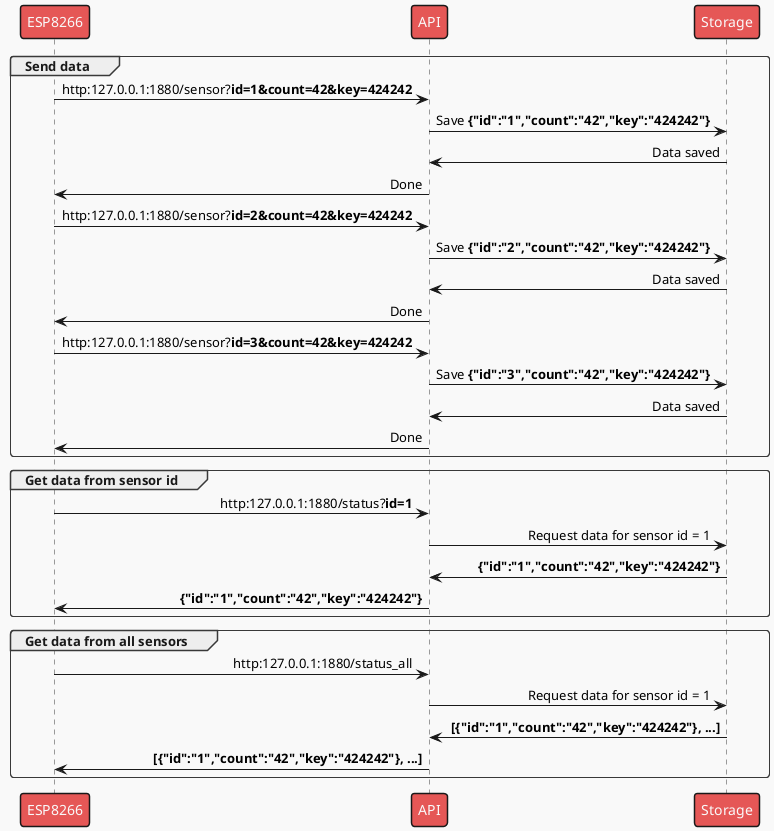 @startuml
!theme mars

group Send data
skinparam sequenceMessageAlign right
ESP8266 -> API : http:127.0.0.1:1880/sensor?**id=1&count=42&key=424242**
API -> Storage : Save **{"id":"1","count":"42","key":"424242"}**
Storage -> API : Data saved
API -> ESP8266 : Done

skinparam sequenceMessageAlign right
ESP8266 -> API : http:127.0.0.1:1880/sensor?**id=2&count=42&key=424242**
API -> Storage : Save **{"id":"2","count":"42","key":"424242"}**
Storage -> API : Data saved
API -> ESP8266 : Done

skinparam sequenceMessageAlign right
ESP8266 -> API : http:127.0.0.1:1880/sensor?**id=3&count=42&key=424242**
API -> Storage : Save **{"id":"3","count":"42","key":"424242"}**
Storage -> API : Data saved
API -> ESP8266 : Done

end

group Get data from sensor id

skinparam sequenceMessageAlign right
ESP8266 -> API : http:127.0.0.1:1880/status?**id=1**
API -> Storage : Request data for sensor id = 1
Storage -> API : **{"id":"1","count":"42","key":"424242"}**
API -> ESP8266 : **{"id":"1","count":"42","key":"424242"}**

end

group Get data from all sensors

skinparam sequenceMessageAlign right
ESP8266 -> API : http:127.0.0.1:1880/status_all
API -> Storage : Request data for sensor id = 1
Storage -> API : **[{"id":"1","count":"42","key":"424242"}, ...]**

API -> ESP8266 : **[{"id":"1","count":"42","key":"424242"}, ...]**

end
@enduml